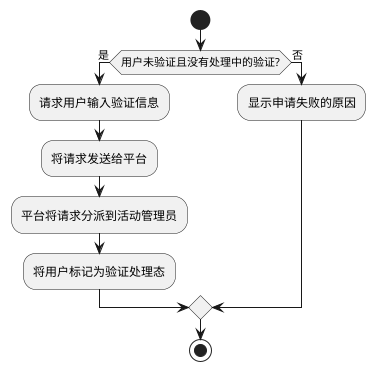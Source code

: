 @startuml
''' Layout
start
if (用户未验证且没有处理中的验证?) then (是)
    :请求用户输入验证信息;
    :将请求发送给平台;
    :平台将请求分派到活动管理员;
    :将用户标记为验证处理态;
else (否)
    :显示申请失败的原因;
endif
stop
@enduml